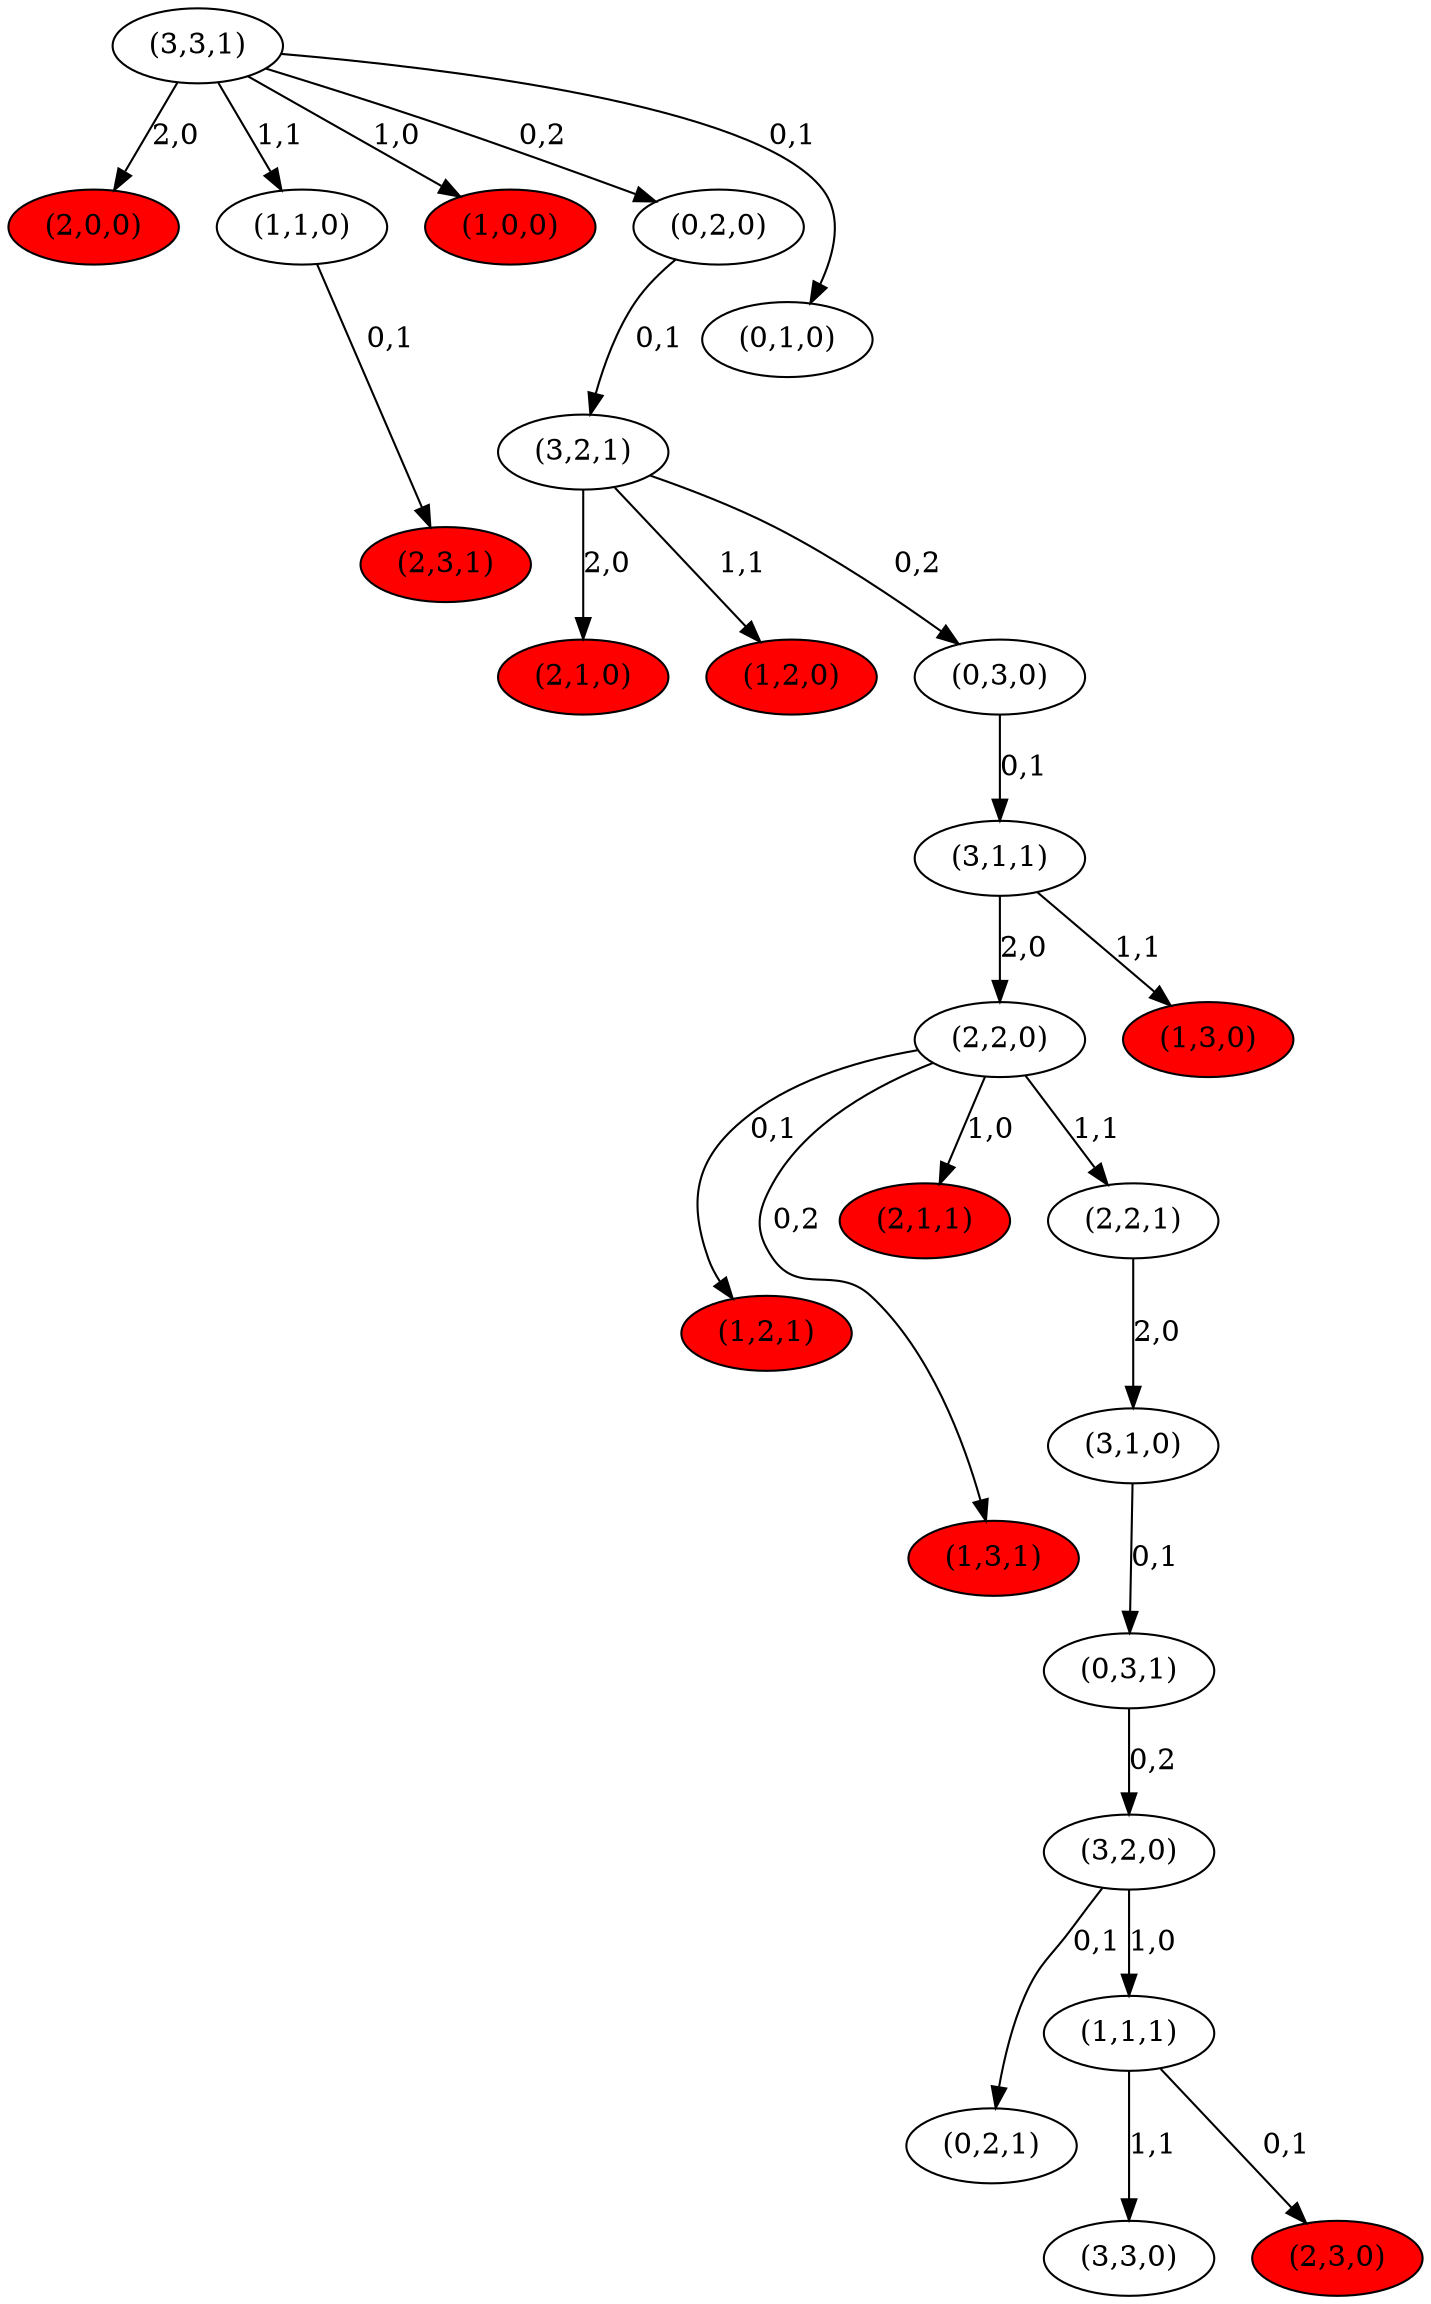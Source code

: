 digraph {
	"0"[label="(3,3,0)"]
	"1"[label="(3,2,0)"]
	"2"[label="(3,1,0)"]
	"4"[label="(2,3,0)",style=filled,fillcolor=red]
	"5"[label="(2,2,0)"]
	"6"[label="(2,1,0)",style=filled,fillcolor=red]
	"7"[label="(2,0,0)",style=filled,fillcolor=red]
	"8"[label="(1,3,0)",style=filled,fillcolor=red]
	"9"[label="(1,2,0)",style=filled,fillcolor=red]
	"10"[label="(1,1,0)"]
	"11"[label="(1,0,0)",style=filled,fillcolor=red]
	"12"[label="(0,3,0)"]
	"13"[label="(0,2,0)"]
	"14"[label="(0,1,0)"]
	"18"[label="(0,2,1)"]
	"19"[label="(0,3,1)"]
	"21"[label="(1,1,1)"]
	"22"[label="(1,2,1)",style=filled,fillcolor=red]
	"23"[label="(1,3,1)",style=filled,fillcolor=red]
	"25"[label="(2,1,1)",style=filled,fillcolor=red]
	"26"[label="(2,2,1)"]
	"27"[label="(2,3,1)",style=filled,fillcolor=red]
	"29"[label="(3,1,1)"]
	"30"[label="(3,2,1)"]
	"31"[label="(3,3,1)"]
	"1" -> "18"[label="0,1",weight="0,1"]
	"1" -> "21"[label="1,0",weight="1,0"]
	"2" -> "19"[label="0,1",weight="0,1"]
	"5" -> "22"[label="0,1",weight="0,1"]
	"5" -> "23"[label="0,2",weight="0,2"]
	"5" -> "25"[label="1,0",weight="1,0"]
	"5" -> "26"[label="1,1",weight="1,1"]
	"10" -> "27"[label="0,1",weight="0,1"]
	"12" -> "29"[label="0,1",weight="0,1"]
	"13" -> "30"[label="0,1",weight="0,1"]
	"19" -> "1"[label="0,2",weight="0,2"]
	"21" -> "0"[label="1,1",weight="1,1"]
	"21" -> "4"[label="0,1",weight="0,1"]
	"26" -> "2"[label="2,0",weight="2,0"]
	"29" -> "5"[label="2,0",weight="2,0"]
	"29" -> "8"[label="1,1",weight="1,1"]
	"30" -> "6"[label="2,0",weight="2,0"]
	"30" -> "9"[label="1,1",weight="1,1"]
	"30" -> "12"[label="0,2",weight="0,2"]
	"31" -> "7"[label="2,0",weight="2,0"]
	"31" -> "10"[label="1,1",weight="1,1"]
	"31" -> "11"[label="1,0",weight="1,0"]
	"31" -> "13"[label="0,2",weight="0,2"]
	"31" -> "14"[label="0,1",weight="0,1"]
}